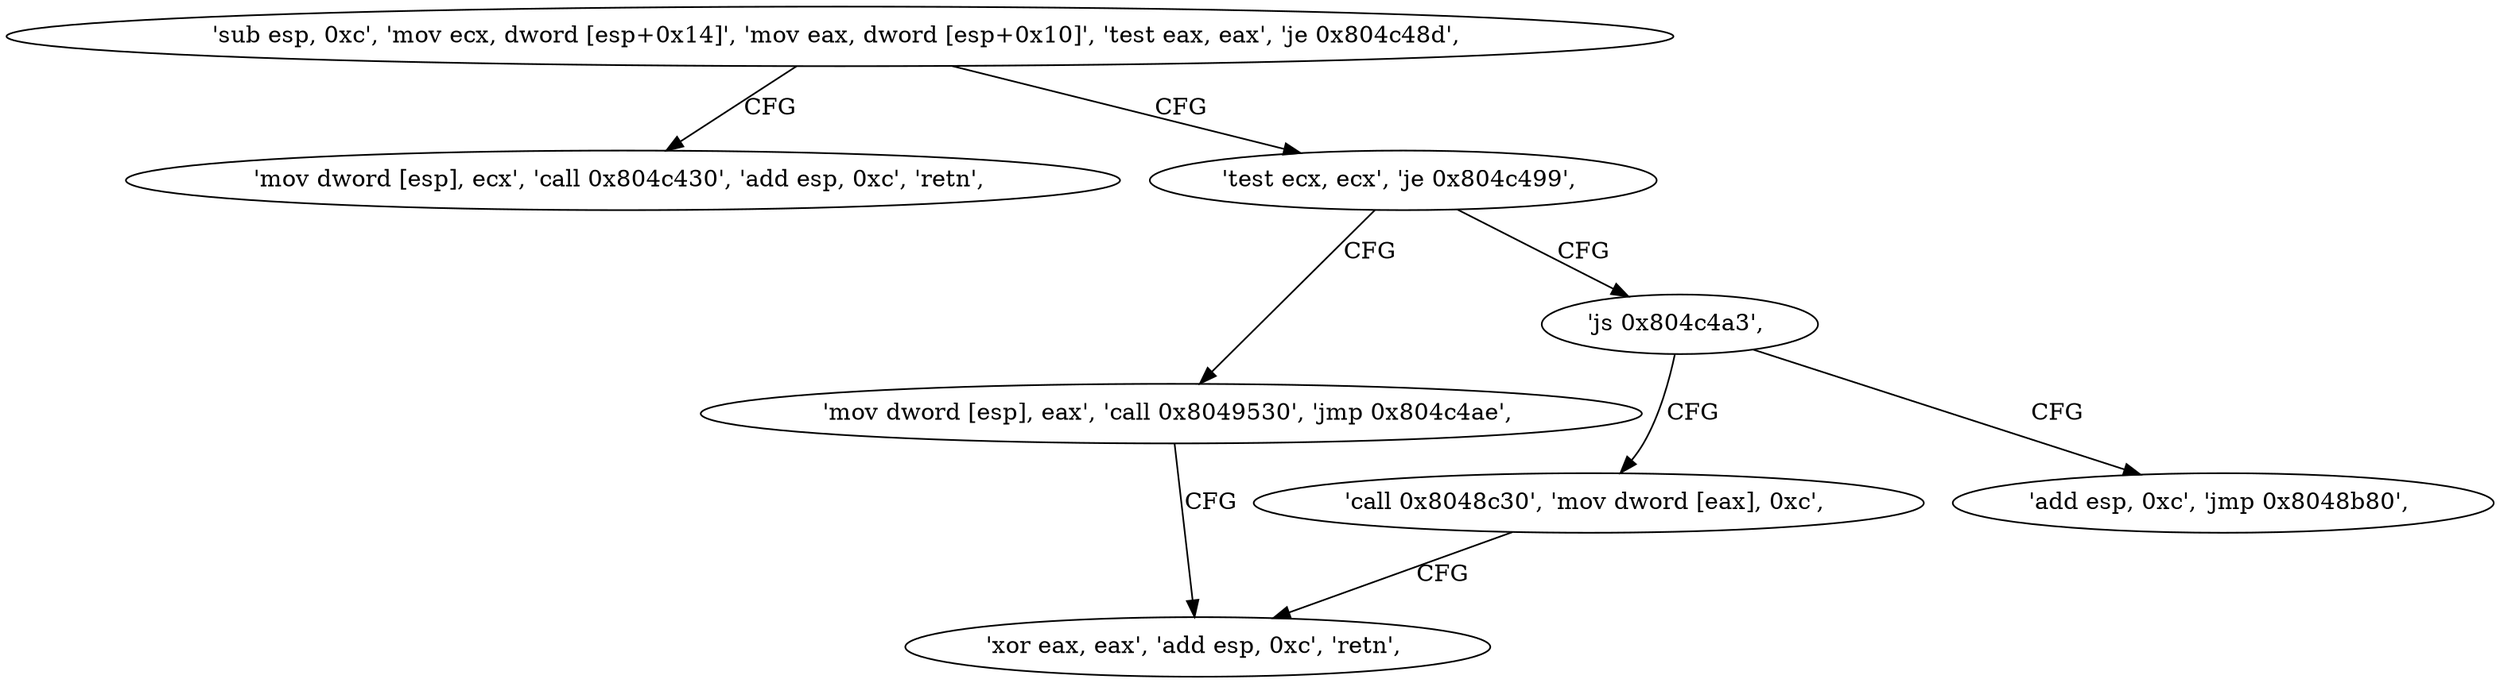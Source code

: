 digraph "func" {
"134530160" [label = "'sub esp, 0xc', 'mov ecx, dword [esp+0x14]', 'mov eax, dword [esp+0x10]', 'test eax, eax', 'je 0x804c48d', " ]
"134530189" [label = "'mov dword [esp], ecx', 'call 0x804c430', 'add esp, 0xc', 'retn', " ]
"134530175" [label = "'test ecx, ecx', 'je 0x804c499', " ]
"134530201" [label = "'mov dword [esp], eax', 'call 0x8049530', 'jmp 0x804c4ae', " ]
"134530179" [label = "'js 0x804c4a3', " ]
"134530222" [label = "'xor eax, eax', 'add esp, 0xc', 'retn', " ]
"134530211" [label = "'call 0x8048c30', 'mov dword [eax], 0xc', " ]
"134530181" [label = "'add esp, 0xc', 'jmp 0x8048b80', " ]
"134530160" -> "134530189" [ label = "CFG" ]
"134530160" -> "134530175" [ label = "CFG" ]
"134530175" -> "134530201" [ label = "CFG" ]
"134530175" -> "134530179" [ label = "CFG" ]
"134530201" -> "134530222" [ label = "CFG" ]
"134530179" -> "134530211" [ label = "CFG" ]
"134530179" -> "134530181" [ label = "CFG" ]
"134530211" -> "134530222" [ label = "CFG" ]
}
